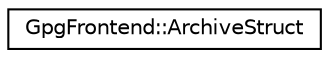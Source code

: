digraph "Graphical Class Hierarchy"
{
 // INTERACTIVE_SVG=YES
 // LATEX_PDF_SIZE
  edge [fontname="Helvetica",fontsize="10",labelfontname="Helvetica",labelfontsize="10"];
  node [fontname="Helvetica",fontsize="10",shape=record];
  rankdir="LR";
  Node0 [label="GpgFrontend::ArchiveStruct",height=0.2,width=0.4,color="black", fillcolor="white", style="filled",URL="$structGpgFrontend_1_1ArchiveStruct.html",tooltip=" "];
}
